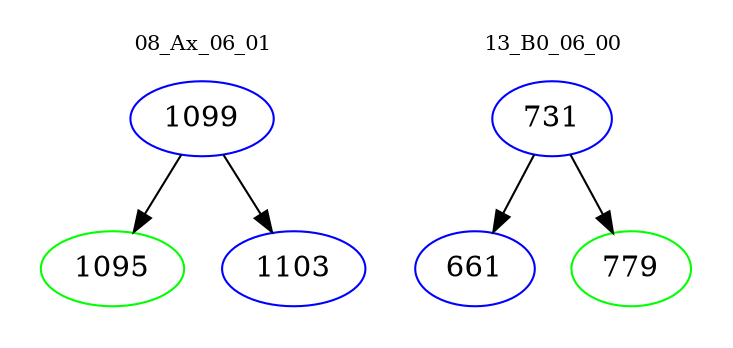 digraph{
subgraph cluster_0 {
color = white
label = "08_Ax_06_01";
fontsize=10;
T0_1099 [label="1099", color="blue"]
T0_1099 -> T0_1095 [color="black"]
T0_1095 [label="1095", color="green"]
T0_1099 -> T0_1103 [color="black"]
T0_1103 [label="1103", color="blue"]
}
subgraph cluster_1 {
color = white
label = "13_B0_06_00";
fontsize=10;
T1_731 [label="731", color="blue"]
T1_731 -> T1_661 [color="black"]
T1_661 [label="661", color="blue"]
T1_731 -> T1_779 [color="black"]
T1_779 [label="779", color="green"]
}
}

